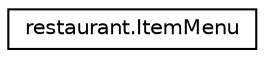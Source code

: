 digraph "Graphical Class Hierarchy"
{
 // LATEX_PDF_SIZE
  edge [fontname="Helvetica",fontsize="10",labelfontname="Helvetica",labelfontsize="10"];
  node [fontname="Helvetica",fontsize="10",shape=record];
  rankdir="LR";
  Node0 [label="restaurant.ItemMenu",height=0.2,width=0.4,color="black", fillcolor="white", style="filled",URL="$classrestaurant_1_1_item_menu.html",tooltip=" "];
}
